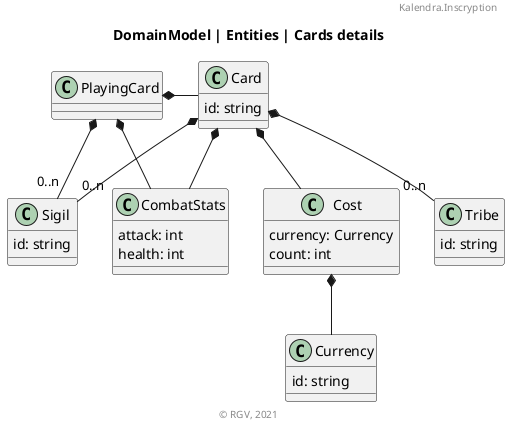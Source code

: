 @startuml
'https://plantuml.com/class-diagram
title DomainModel | Entities | Cards details
header Kalendra.Inscryption
'''''''''''''

class Currency{
id: string
}

class Cost{
currency: Currency
count: int
}

class Tribe{
id: string
}
class Sigil{
id: string
}

class Card{
id: string
}
class PlayingCard

class CombatStats{
attack: int
health: int
}

'''''''''''''

Cost *-- Currency

Card *-- Cost
Card *-- CombatStats
Card *-- "0..n" Tribe
Card *-- "0..n" Sigil

PlayingCard *- Card
PlayingCard *-- CombatStats
PlayingCard *-- "0..n" Sigil

'''''''''''''
footer © RGV, 2021
@enduml